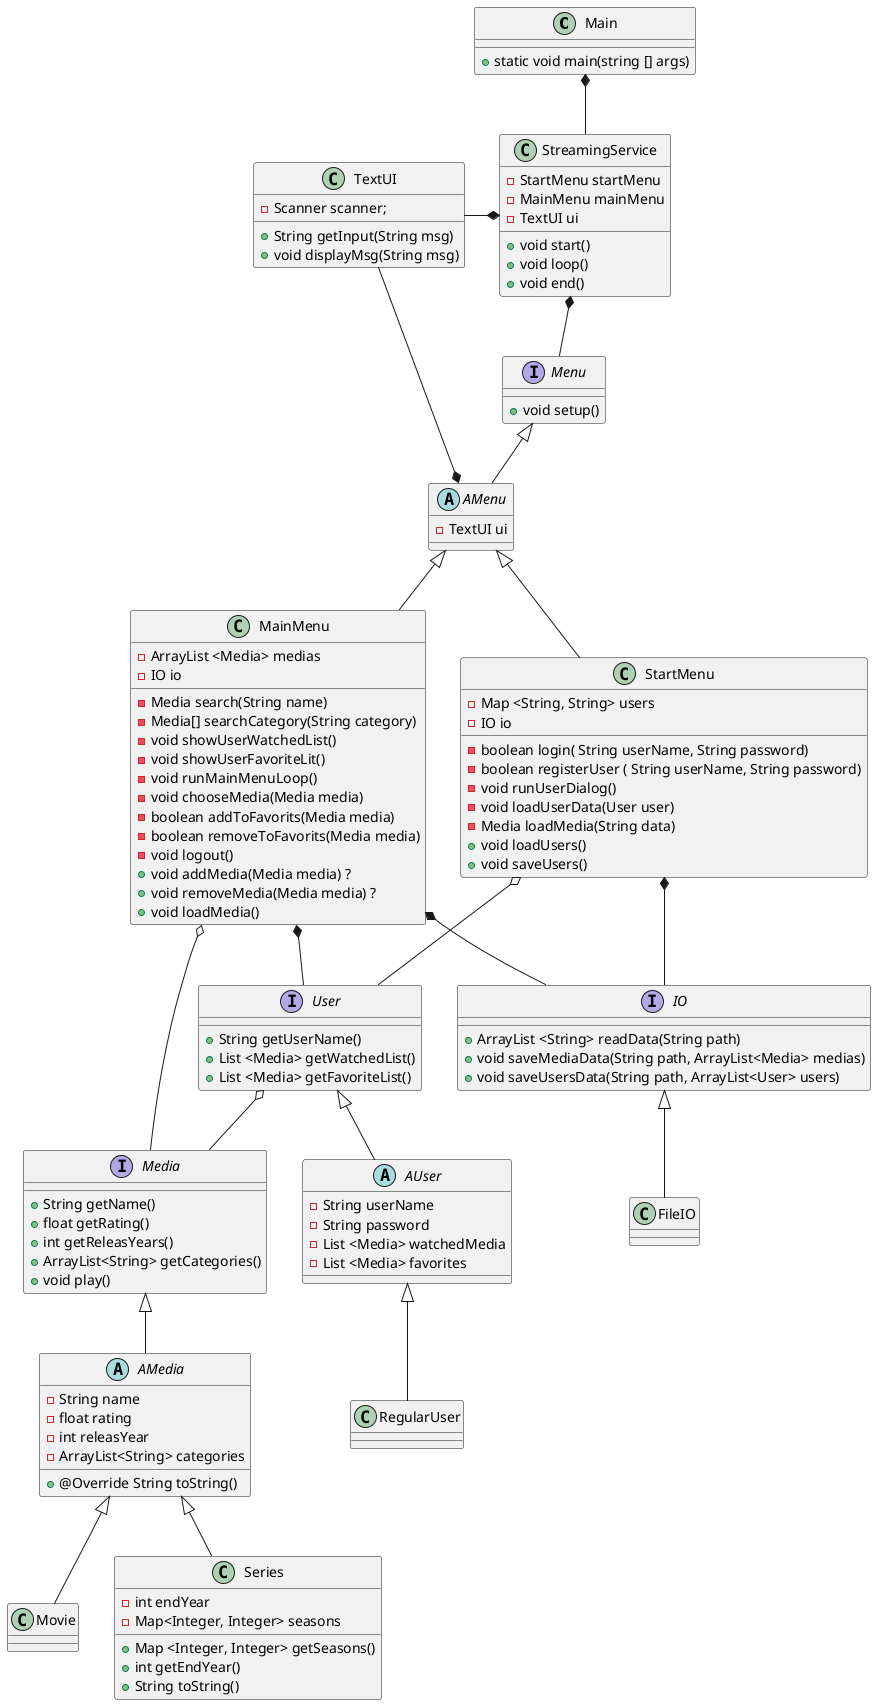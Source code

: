 @startuml
class Main
class StreamingService
interface Menu
abstract class AMenu
class StartMenu
class MainMenu
interface User
abstract class AUser
class RegularUser
interface Media
abstract class AMedia
class Movie
class Series
interface IO
class FileIO
class TextUI

Main *-- StreamingService
StreamingService *-- Menu
Menu <|-- AMenu
AMenu <|-- StartMenu
AMenu <|-- MainMenu
AMenu *-- TextUI
StartMenu *-- IO
MainMenu *-- IO
IO <|-- FileIO
StartMenu o-- User
MainMenu *-- User
User <|-- AUser
AUser <|-- RegularUser
MainMenu o-- Media
User o-- Media
Media <|-- AMedia
AMedia <|-- Movie
AMedia <|-- Series


Main : + static void main(string [] args)


StreamingService : - StartMenu startMenu
StreamingService : - MainMenu mainMenu
StreamingService : - TextUI ui

StreamingService : + void start()
StreamingService : + void loop()
StreamingService : + void end()


StreamingService *-l- TextUI


Menu : + void setup()


AMenu : - TextUI ui


StartMenu : - Map <String, String> users
StartMenu : - IO io

StartMenu : - boolean login( String userName, String password)
StartMenu : - boolean registerUser ( String userName, String password)
StartMenu : - void runUserDialog()
StartMenu : - void loadUserData(User user)
StartMenu : - Media loadMedia(String data)
StartMenu : + void loadUsers()
StartMenu : + void saveUsers()


MainMenu : - ArrayList <Media> medias
MainMenu : - IO io

MainMenu : - Media search(String name)
MainMenu : - Media[] searchCategory(String category)
MainMenu : - void showUserWatchedList()
MainMenu : - void showUserFavoriteLit()
MainMenu : - void runMainMenuLoop()
MainMenu : - void chooseMedia(Media media)
MainMenu : - boolean addToFavorits(Media media)
MainMenu : - boolean removeToFavorits(Media media)
MainMenu : - void logout()
MainMenu : + void addMedia(Media media) ?
MainMenu : + void removeMedia(Media media) ?
MainMenu : + void loadMedia()


User : + String getUserName()
User : + List <Media> getWatchedList()
User : + List <Media> getFavoriteList()


AUser : - String userName
AUser : - String password
AUser : - List <Media> watchedMedia
AUser : - List <Media> favorites


Media : + String getName()
Media : + float getRating()
Media : + int getReleasYears()
Media : + ArrayList<String> getCategories()
Media : + void play()


AMedia : - String name
AMedia : - float rating
AMedia : - int releasYear
AMedia : - ArrayList<String> categories

AMedia : + @Override String toString()


Series : - int endYear
Series : - Map<Integer, Integer> seasons
Series : + Map <Integer, Integer> getSeasons()

Series : + int getEndYear()
Series : + String toString()


IO : + ArrayList <String> readData(String path)
IO : + void saveMediaData(String path, ArrayList<Media> medias)
IO : + void saveUsersData(String path, ArrayList<User> users)

TextUI : - Scanner scanner;

TextUI : + String getInput(String msg)
TextUI : + void displayMsg(String msg)

@enduml
